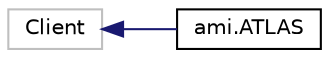 digraph "Graphical Class Hierarchy"
{
 // INTERACTIVE_SVG=YES
 // LATEX_PDF_SIZE
  edge [fontname="Helvetica",fontsize="10",labelfontname="Helvetica",labelfontsize="10"];
  node [fontname="Helvetica",fontsize="10",shape=record];
  rankdir="LR";
  Node163 [label="Client",height=0.2,width=0.4,color="grey75", fillcolor="white", style="filled",tooltip=" "];
  Node163 -> Node0 [dir="back",color="midnightblue",fontsize="10",style="solid",fontname="Helvetica"];
  Node0 [label="ami.ATLAS",height=0.2,width=0.4,color="black", fillcolor="white", style="filled",URL="$classami_1_1_a_t_l_a_s.html",tooltip=" "];
}
